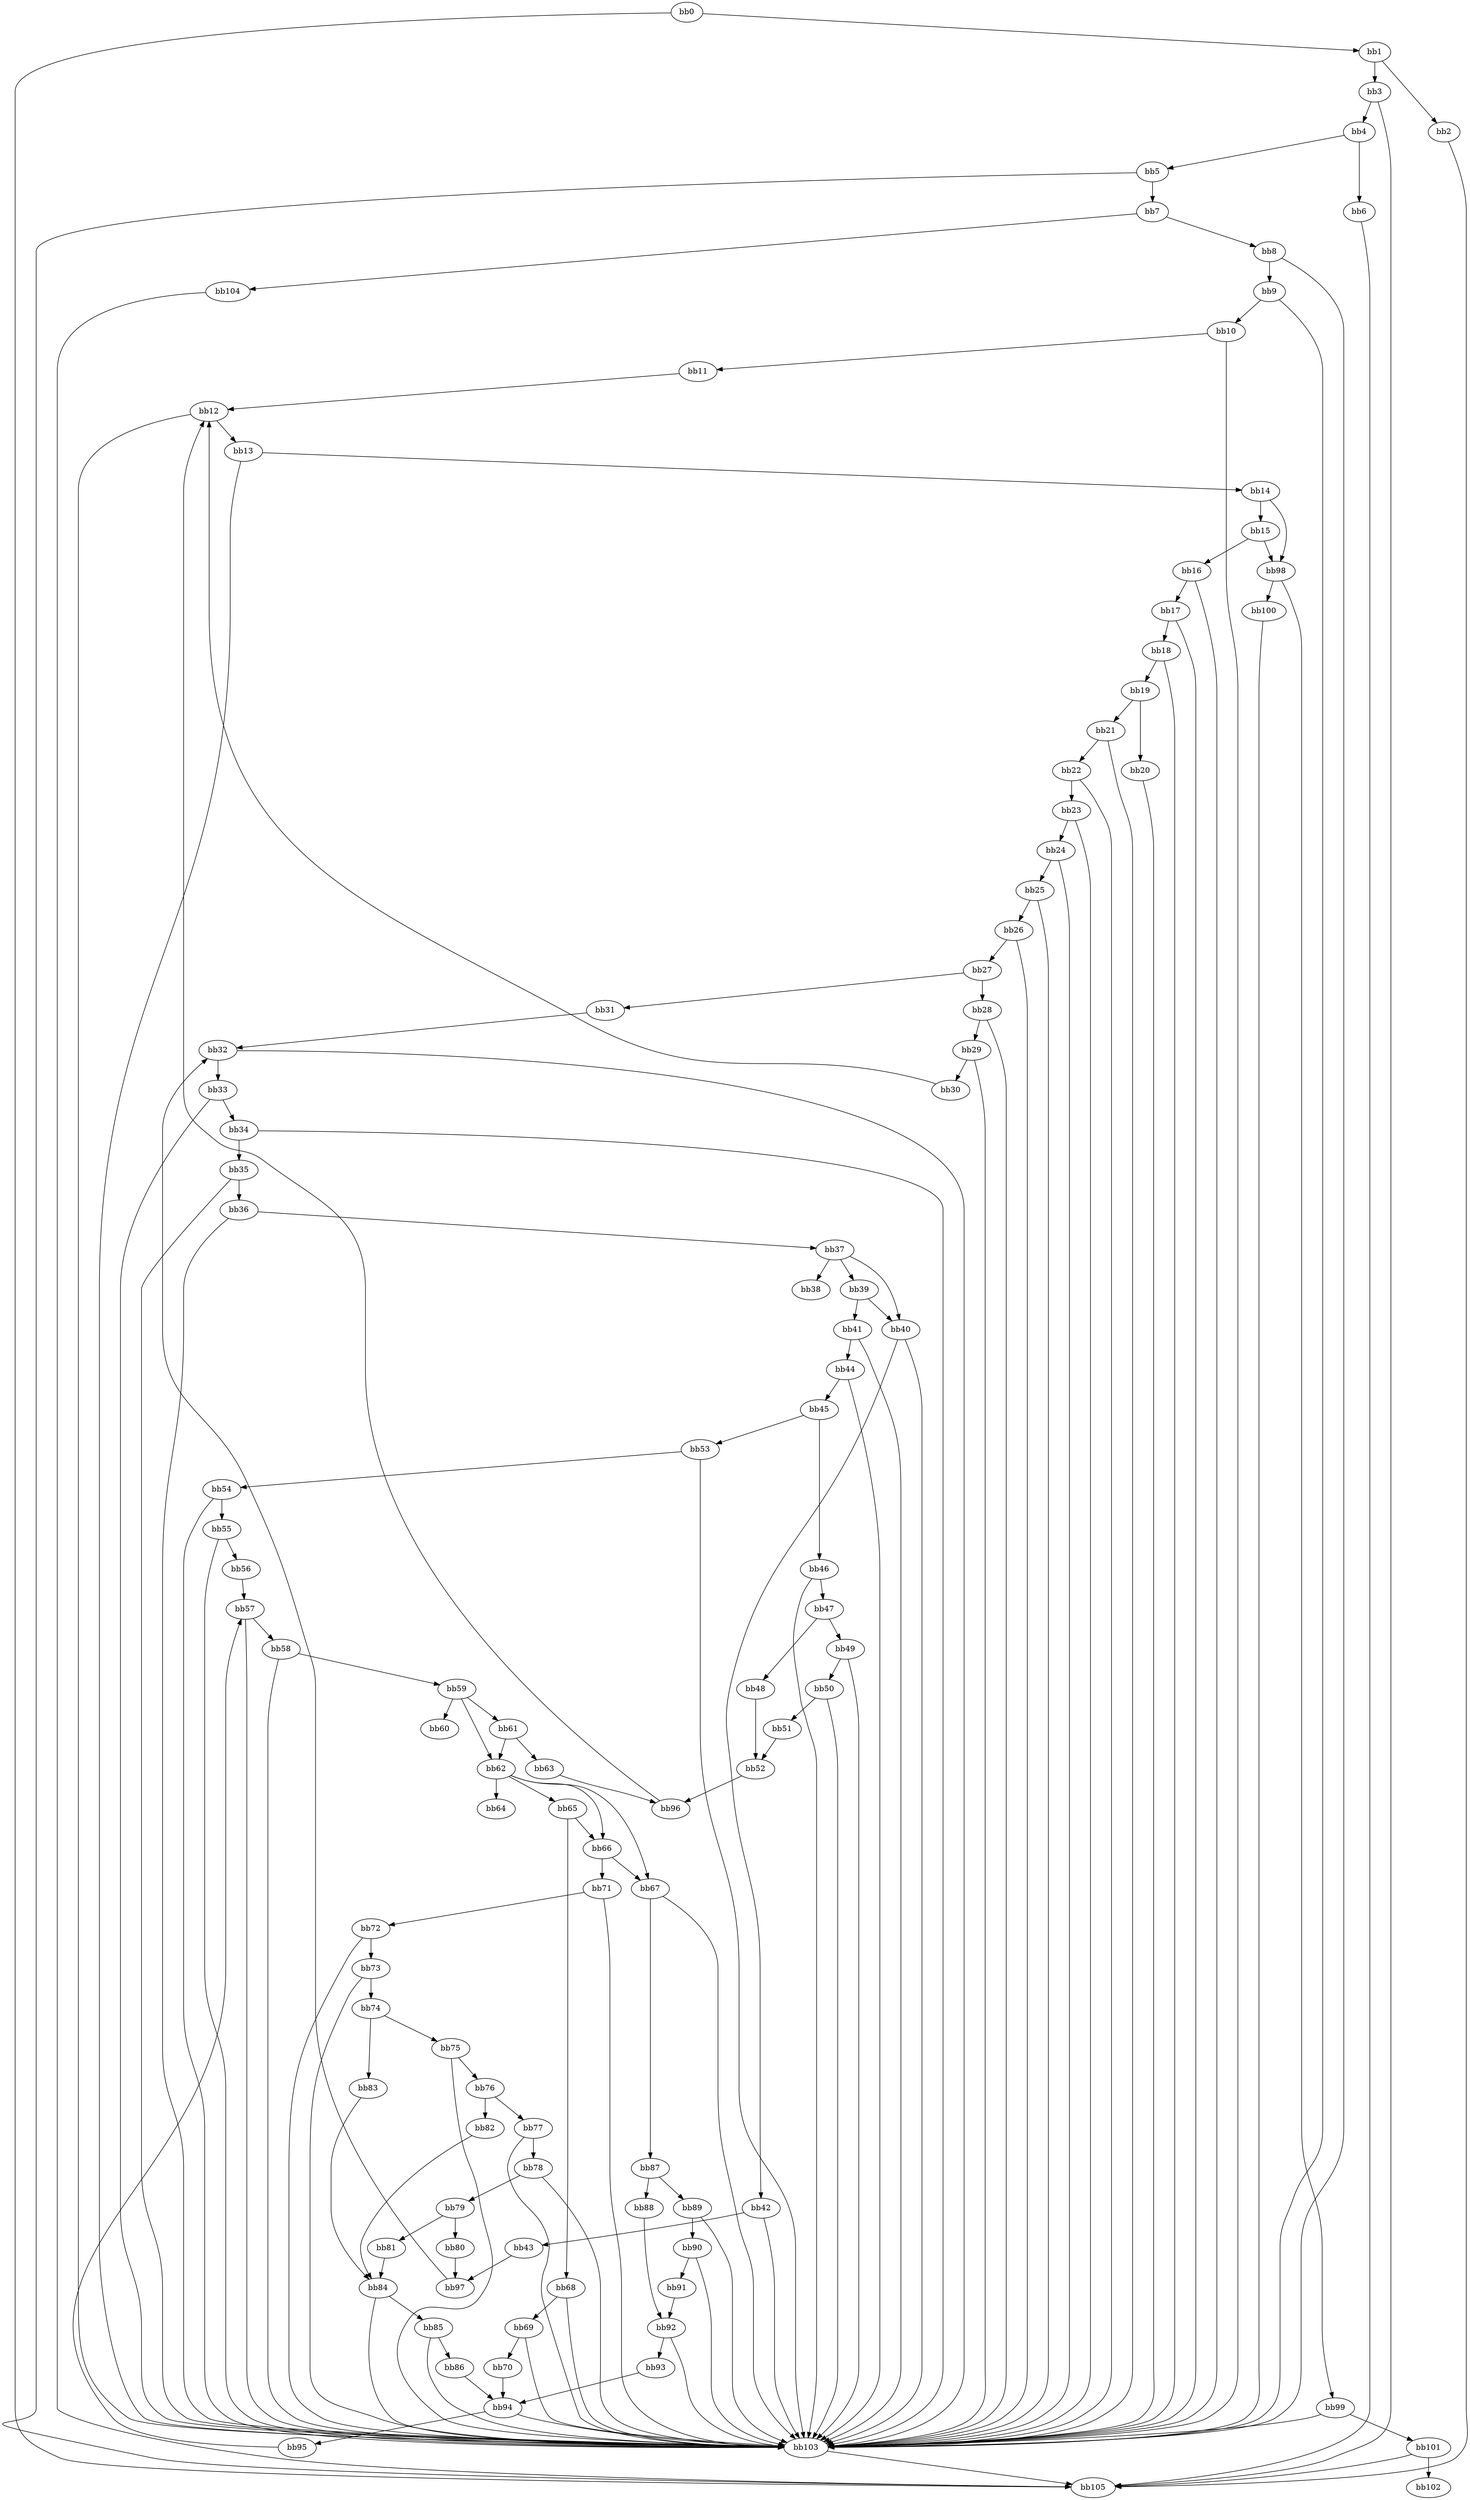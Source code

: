 digraph {
    0 [ label = "bb0\l" ]
    1 [ label = "bb1\l" ]
    2 [ label = "bb2\l" ]
    3 [ label = "bb3\l" ]
    4 [ label = "bb4\l" ]
    5 [ label = "bb5\l" ]
    6 [ label = "bb6\l" ]
    7 [ label = "bb7\l" ]
    8 [ label = "bb8\l" ]
    9 [ label = "bb9\l" ]
    10 [ label = "bb10\l" ]
    11 [ label = "bb11\l" ]
    12 [ label = "bb12\l" ]
    13 [ label = "bb13\l" ]
    14 [ label = "bb14\l" ]
    15 [ label = "bb15\l" ]
    16 [ label = "bb16\l" ]
    17 [ label = "bb17\l" ]
    18 [ label = "bb18\l" ]
    19 [ label = "bb19\l" ]
    20 [ label = "bb20\l" ]
    21 [ label = "bb21\l" ]
    22 [ label = "bb22\l" ]
    23 [ label = "bb23\l" ]
    24 [ label = "bb24\l" ]
    25 [ label = "bb25\l" ]
    26 [ label = "bb26\l" ]
    27 [ label = "bb27\l" ]
    28 [ label = "bb28\l" ]
    29 [ label = "bb29\l" ]
    30 [ label = "bb30\l" ]
    31 [ label = "bb31\l" ]
    32 [ label = "bb32\l" ]
    33 [ label = "bb33\l" ]
    34 [ label = "bb34\l" ]
    35 [ label = "bb35\l" ]
    36 [ label = "bb36\l" ]
    37 [ label = "bb37\l" ]
    38 [ label = "bb38\l" ]
    39 [ label = "bb39\l" ]
    40 [ label = "bb40\l" ]
    41 [ label = "bb41\l" ]
    42 [ label = "bb42\l" ]
    43 [ label = "bb43\l" ]
    44 [ label = "bb44\l" ]
    45 [ label = "bb45\l" ]
    46 [ label = "bb46\l" ]
    47 [ label = "bb47\l" ]
    48 [ label = "bb48\l" ]
    49 [ label = "bb49\l" ]
    50 [ label = "bb50\l" ]
    51 [ label = "bb51\l" ]
    52 [ label = "bb52\l" ]
    53 [ label = "bb53\l" ]
    54 [ label = "bb54\l" ]
    55 [ label = "bb55\l" ]
    56 [ label = "bb56\l" ]
    57 [ label = "bb57\l" ]
    58 [ label = "bb58\l" ]
    59 [ label = "bb59\l" ]
    60 [ label = "bb60\l" ]
    61 [ label = "bb61\l" ]
    62 [ label = "bb62\l" ]
    63 [ label = "bb63\l" ]
    64 [ label = "bb64\l" ]
    65 [ label = "bb65\l" ]
    66 [ label = "bb66\l" ]
    67 [ label = "bb67\l" ]
    68 [ label = "bb68\l" ]
    69 [ label = "bb69\l" ]
    70 [ label = "bb70\l" ]
    71 [ label = "bb71\l" ]
    72 [ label = "bb72\l" ]
    73 [ label = "bb73\l" ]
    74 [ label = "bb74\l" ]
    75 [ label = "bb75\l" ]
    76 [ label = "bb76\l" ]
    77 [ label = "bb77\l" ]
    78 [ label = "bb78\l" ]
    79 [ label = "bb79\l" ]
    80 [ label = "bb80\l" ]
    81 [ label = "bb81\l" ]
    82 [ label = "bb82\l" ]
    83 [ label = "bb83\l" ]
    84 [ label = "bb84\l" ]
    85 [ label = "bb85\l" ]
    86 [ label = "bb86\l" ]
    87 [ label = "bb87\l" ]
    88 [ label = "bb88\l" ]
    89 [ label = "bb89\l" ]
    90 [ label = "bb90\l" ]
    91 [ label = "bb91\l" ]
    92 [ label = "bb92\l" ]
    93 [ label = "bb93\l" ]
    94 [ label = "bb94\l" ]
    95 [ label = "bb95\l" ]
    96 [ label = "bb96\l" ]
    97 [ label = "bb97\l" ]
    98 [ label = "bb98\l" ]
    99 [ label = "bb99\l" ]
    100 [ label = "bb100\l" ]
    101 [ label = "bb101\l" ]
    102 [ label = "bb102\l" ]
    103 [ label = "bb103\l" ]
    104 [ label = "bb104\l" ]
    105 [ label = "bb105\l" ]
    0 -> 1 [ ]
    0 -> 105 [ ]
    1 -> 2 [ ]
    1 -> 3 [ ]
    2 -> 105 [ ]
    3 -> 4 [ ]
    3 -> 105 [ ]
    4 -> 5 [ ]
    4 -> 6 [ ]
    5 -> 7 [ ]
    5 -> 105 [ ]
    6 -> 105 [ ]
    7 -> 8 [ ]
    7 -> 104 [ ]
    8 -> 9 [ ]
    8 -> 103 [ ]
    9 -> 10 [ ]
    9 -> 103 [ ]
    10 -> 11 [ ]
    10 -> 103 [ ]
    11 -> 12 [ ]
    12 -> 13 [ ]
    12 -> 103 [ ]
    13 -> 14 [ ]
    13 -> 103 [ ]
    14 -> 15 [ ]
    14 -> 98 [ ]
    15 -> 16 [ ]
    15 -> 98 [ ]
    16 -> 17 [ ]
    16 -> 103 [ ]
    17 -> 18 [ ]
    17 -> 103 [ ]
    18 -> 19 [ ]
    18 -> 103 [ ]
    19 -> 20 [ ]
    19 -> 21 [ ]
    20 -> 103 [ ]
    21 -> 22 [ ]
    21 -> 103 [ ]
    22 -> 23 [ ]
    22 -> 103 [ ]
    23 -> 24 [ ]
    23 -> 103 [ ]
    24 -> 25 [ ]
    24 -> 103 [ ]
    25 -> 26 [ ]
    25 -> 103 [ ]
    26 -> 27 [ ]
    26 -> 103 [ ]
    27 -> 28 [ ]
    27 -> 31 [ ]
    28 -> 29 [ ]
    28 -> 103 [ ]
    29 -> 30 [ ]
    29 -> 103 [ ]
    30 -> 12 [ ]
    31 -> 32 [ ]
    32 -> 33 [ ]
    32 -> 103 [ ]
    33 -> 34 [ ]
    33 -> 103 [ ]
    34 -> 35 [ ]
    34 -> 103 [ ]
    35 -> 36 [ ]
    35 -> 103 [ ]
    36 -> 37 [ ]
    36 -> 103 [ ]
    37 -> 38 [ ]
    37 -> 39 [ ]
    37 -> 40 [ ]
    39 -> 40 [ ]
    39 -> 41 [ ]
    40 -> 42 [ ]
    40 -> 103 [ ]
    41 -> 44 [ ]
    41 -> 103 [ ]
    42 -> 43 [ ]
    42 -> 103 [ ]
    43 -> 97 [ ]
    44 -> 45 [ ]
    44 -> 103 [ ]
    45 -> 46 [ ]
    45 -> 53 [ ]
    46 -> 47 [ ]
    46 -> 103 [ ]
    47 -> 48 [ ]
    47 -> 49 [ ]
    48 -> 52 [ ]
    49 -> 50 [ ]
    49 -> 103 [ ]
    50 -> 51 [ ]
    50 -> 103 [ ]
    51 -> 52 [ ]
    52 -> 96 [ ]
    53 -> 54 [ ]
    53 -> 103 [ ]
    54 -> 55 [ ]
    54 -> 103 [ ]
    55 -> 56 [ ]
    55 -> 103 [ ]
    56 -> 57 [ ]
    57 -> 58 [ ]
    57 -> 103 [ ]
    58 -> 59 [ ]
    58 -> 103 [ ]
    59 -> 60 [ ]
    59 -> 61 [ ]
    59 -> 62 [ ]
    61 -> 62 [ ]
    61 -> 63 [ ]
    62 -> 64 [ ]
    62 -> 65 [ ]
    62 -> 66 [ ]
    62 -> 67 [ ]
    63 -> 96 [ ]
    65 -> 66 [ ]
    65 -> 68 [ ]
    66 -> 67 [ ]
    66 -> 71 [ ]
    67 -> 87 [ ]
    67 -> 103 [ ]
    68 -> 69 [ ]
    68 -> 103 [ ]
    69 -> 70 [ ]
    69 -> 103 [ ]
    70 -> 94 [ ]
    71 -> 72 [ ]
    71 -> 103 [ ]
    72 -> 73 [ ]
    72 -> 103 [ ]
    73 -> 74 [ ]
    73 -> 103 [ ]
    74 -> 75 [ ]
    74 -> 83 [ ]
    75 -> 76 [ ]
    75 -> 103 [ ]
    76 -> 77 [ ]
    76 -> 82 [ ]
    77 -> 78 [ ]
    77 -> 103 [ ]
    78 -> 79 [ ]
    78 -> 103 [ ]
    79 -> 80 [ ]
    79 -> 81 [ ]
    80 -> 97 [ ]
    81 -> 84 [ ]
    82 -> 84 [ ]
    83 -> 84 [ ]
    84 -> 85 [ ]
    84 -> 103 [ ]
    85 -> 86 [ ]
    85 -> 103 [ ]
    86 -> 94 [ ]
    87 -> 88 [ ]
    87 -> 89 [ ]
    88 -> 92 [ ]
    89 -> 90 [ ]
    89 -> 103 [ ]
    90 -> 91 [ ]
    90 -> 103 [ ]
    91 -> 92 [ ]
    92 -> 93 [ ]
    92 -> 103 [ ]
    93 -> 94 [ ]
    94 -> 95 [ ]
    94 -> 103 [ ]
    95 -> 57 [ ]
    96 -> 12 [ ]
    97 -> 32 [ ]
    98 -> 99 [ ]
    98 -> 100 [ ]
    99 -> 101 [ ]
    99 -> 103 [ ]
    100 -> 103 [ ]
    101 -> 102 [ ]
    101 -> 105 [ ]
    103 -> 105 [ ]
    104 -> 105 [ ]
}

